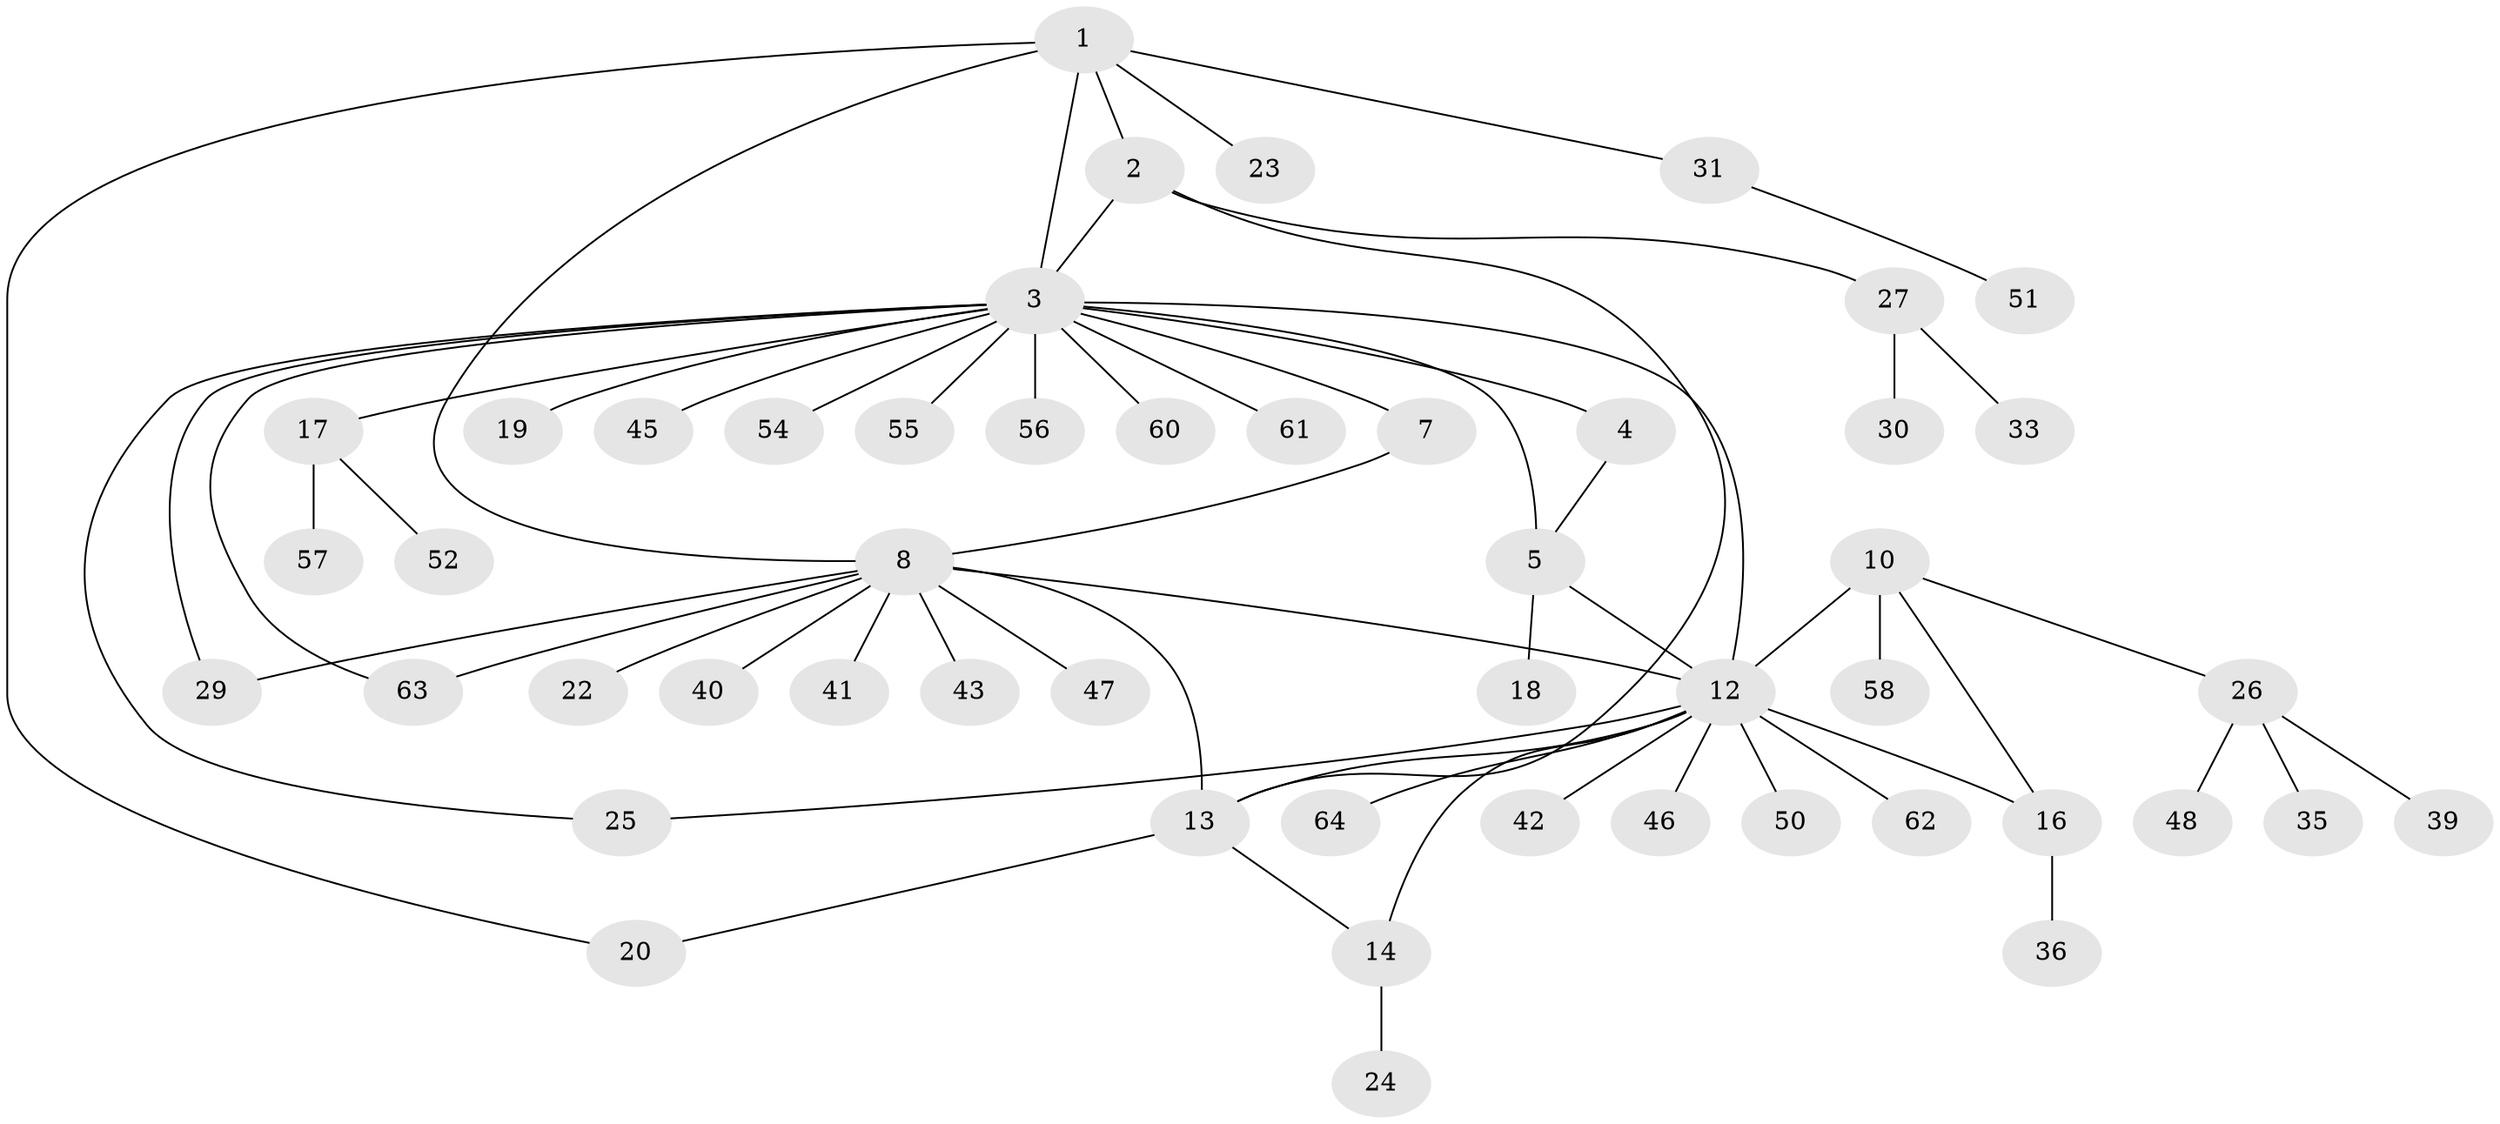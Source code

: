 // Generated by graph-tools (version 1.1) at 2025/24/03/03/25 07:24:17]
// undirected, 50 vertices, 62 edges
graph export_dot {
graph [start="1"]
  node [color=gray90,style=filled];
  1 [super="+21"];
  2 [super="+38"];
  3 [super="+6"];
  4 [super="+34"];
  5 [super="+66"];
  7;
  8 [super="+9"];
  10 [super="+11"];
  12 [super="+15"];
  13;
  14 [super="+49"];
  16 [super="+59"];
  17 [super="+28"];
  18;
  19 [super="+32"];
  20;
  22;
  23;
  24;
  25;
  26 [super="+37"];
  27 [super="+44"];
  29 [super="+53"];
  30;
  31;
  33;
  35;
  36;
  39;
  40;
  41;
  42;
  43;
  45;
  46;
  47;
  48;
  50;
  51;
  52;
  54;
  55;
  56;
  57;
  58 [super="+65"];
  60;
  61;
  62;
  63;
  64;
  1 -- 2;
  1 -- 3;
  1 -- 20;
  1 -- 23;
  1 -- 31;
  1 -- 8;
  2 -- 3;
  2 -- 13;
  2 -- 27;
  3 -- 12 [weight=2];
  3 -- 25;
  3 -- 54;
  3 -- 55;
  3 -- 4;
  3 -- 5;
  3 -- 7;
  3 -- 45;
  3 -- 17;
  3 -- 29;
  3 -- 19;
  3 -- 56;
  3 -- 60;
  3 -- 61;
  3 -- 63;
  4 -- 5;
  5 -- 18;
  5 -- 12;
  7 -- 8 [weight=2];
  8 -- 12;
  8 -- 40;
  8 -- 41;
  8 -- 43;
  8 -- 13;
  8 -- 47;
  8 -- 22;
  8 -- 29;
  8 -- 63;
  10 -- 12 [weight=2];
  10 -- 16;
  10 -- 26;
  10 -- 58;
  12 -- 42;
  12 -- 46;
  12 -- 64;
  12 -- 13;
  12 -- 14;
  12 -- 16;
  12 -- 50;
  12 -- 25;
  12 -- 62;
  13 -- 14;
  13 -- 20;
  14 -- 24;
  16 -- 36;
  17 -- 52;
  17 -- 57;
  26 -- 35;
  26 -- 39;
  26 -- 48;
  27 -- 30;
  27 -- 33;
  31 -- 51;
}
